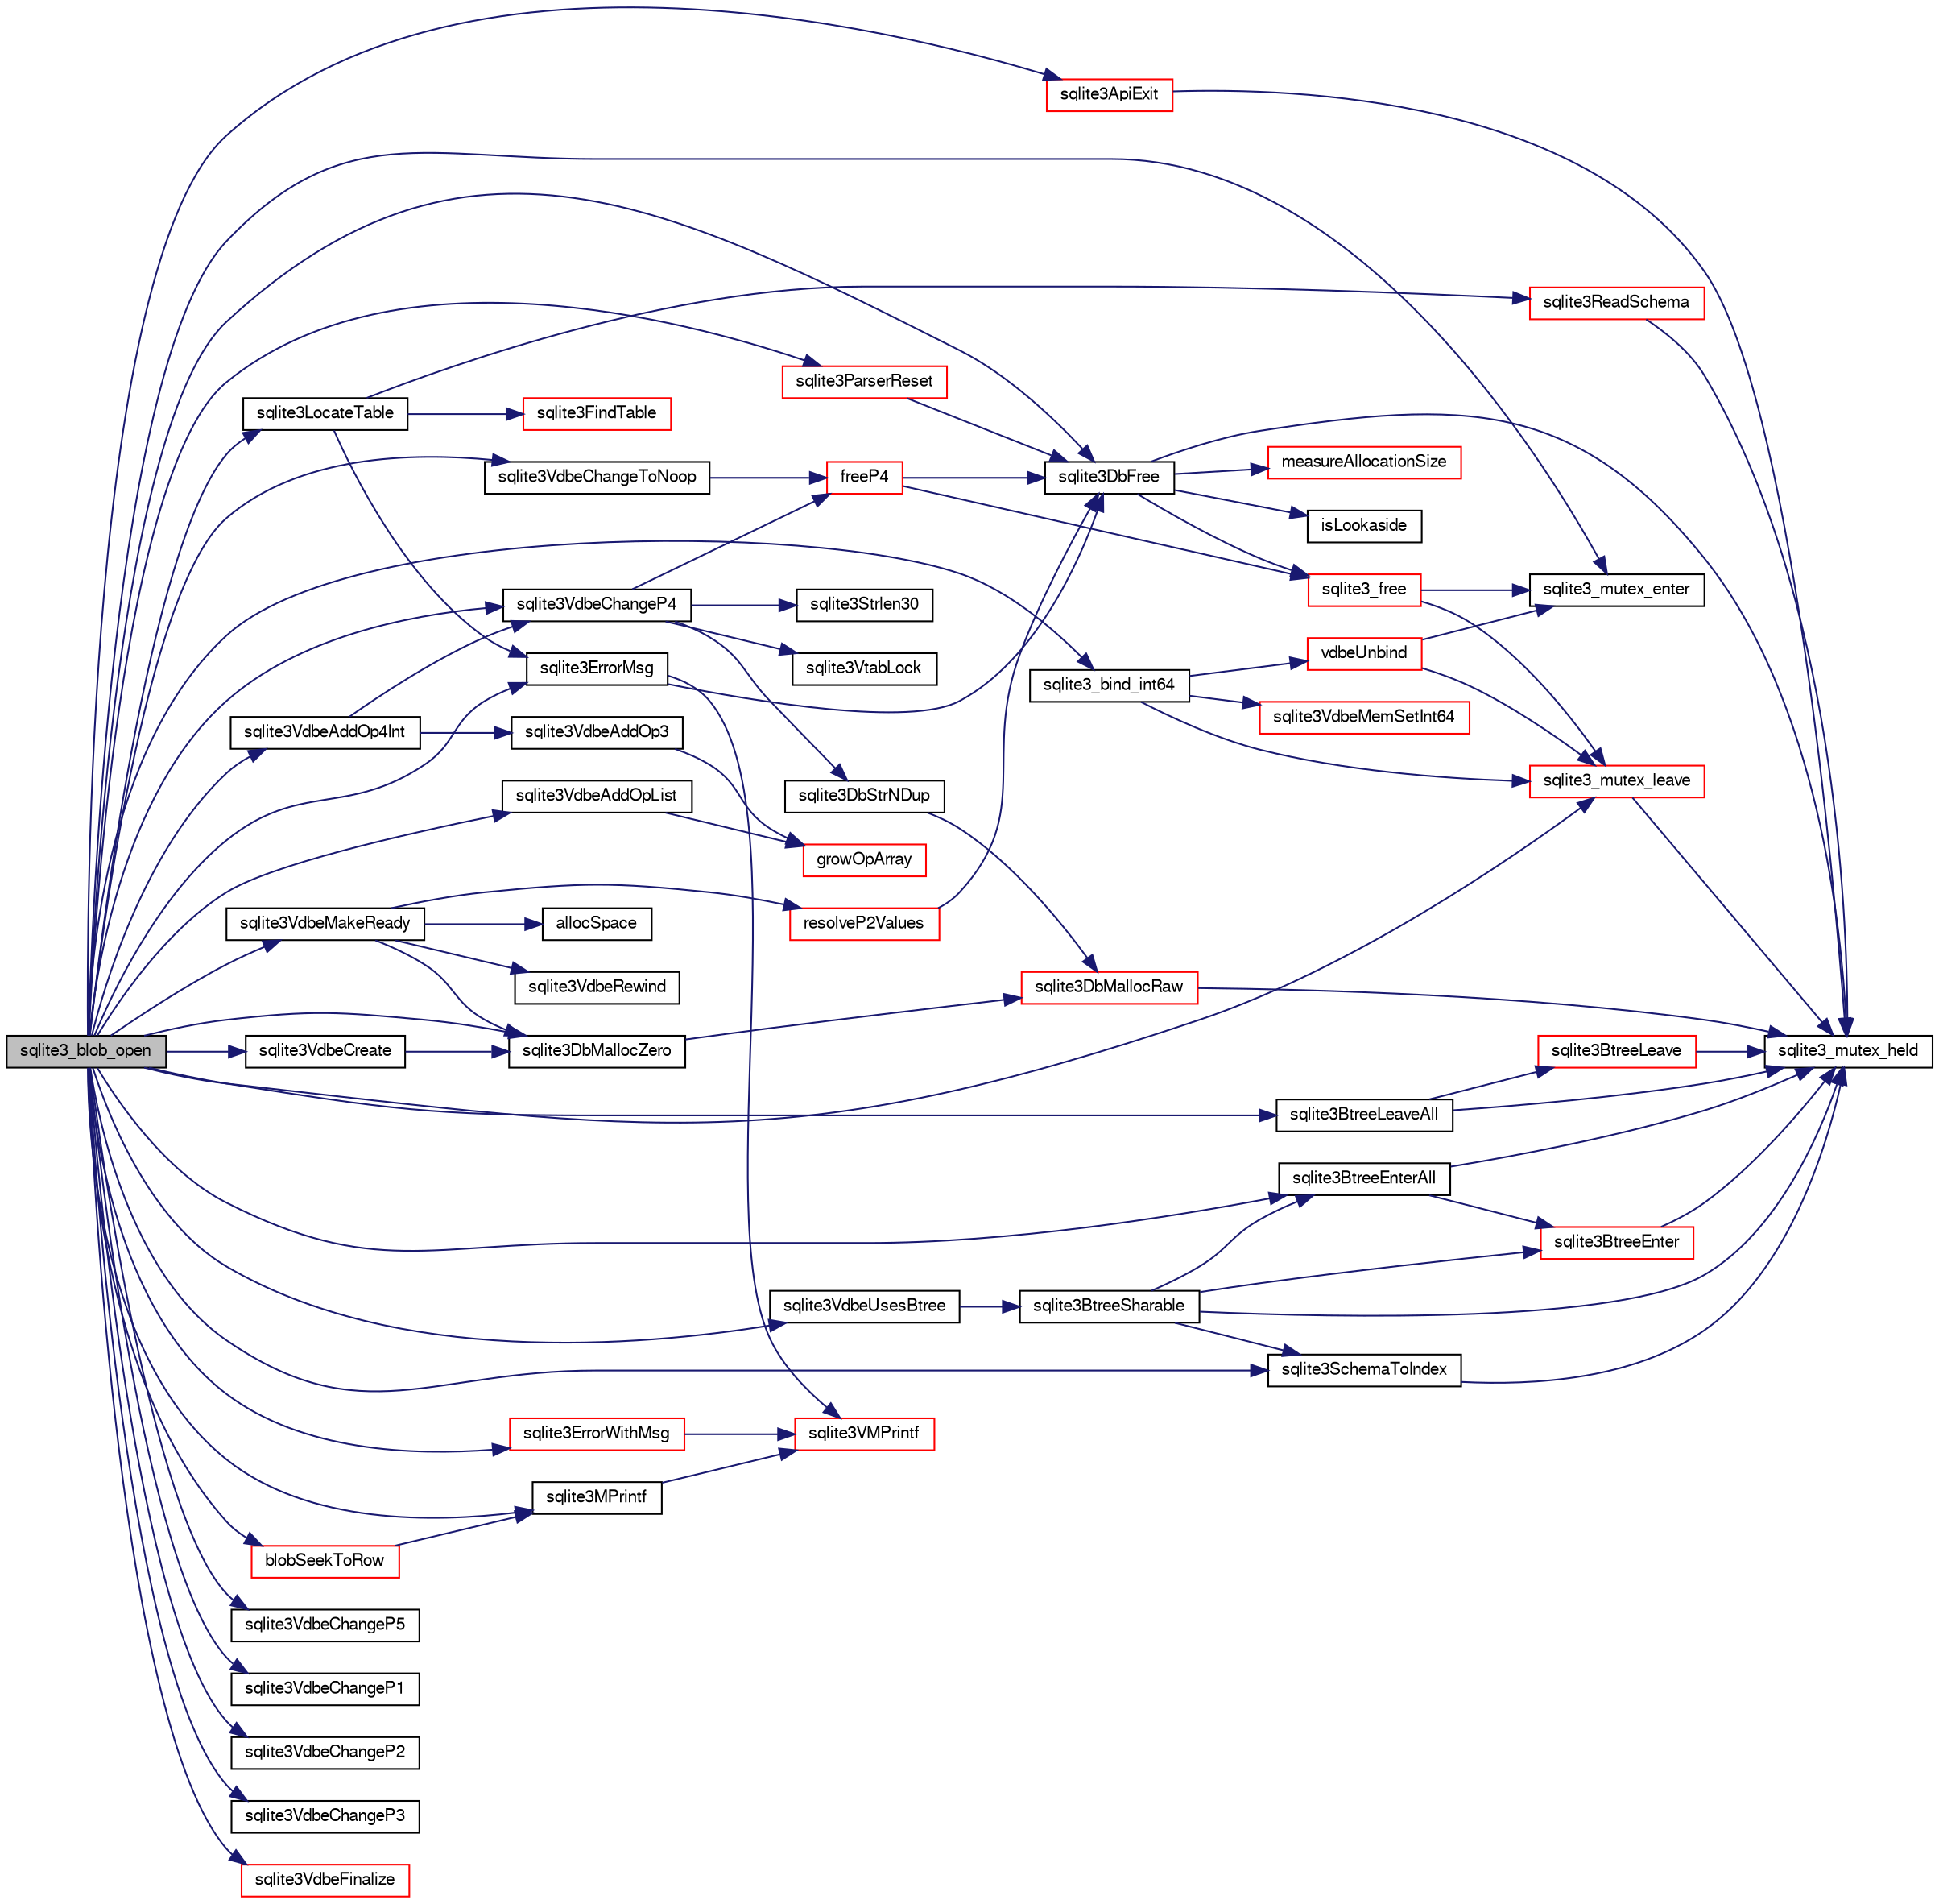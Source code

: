 digraph "sqlite3_blob_open"
{
  edge [fontname="FreeSans",fontsize="10",labelfontname="FreeSans",labelfontsize="10"];
  node [fontname="FreeSans",fontsize="10",shape=record];
  rankdir="LR";
  Node309851 [label="sqlite3_blob_open",height=0.2,width=0.4,color="black", fillcolor="grey75", style="filled", fontcolor="black"];
  Node309851 -> Node309852 [color="midnightblue",fontsize="10",style="solid",fontname="FreeSans"];
  Node309852 [label="sqlite3_mutex_enter",height=0.2,width=0.4,color="black", fillcolor="white", style="filled",URL="$sqlite3_8c.html#a1c12cde690bd89f104de5cbad12a6bf5"];
  Node309851 -> Node309853 [color="midnightblue",fontsize="10",style="solid",fontname="FreeSans"];
  Node309853 [label="sqlite3DbMallocZero",height=0.2,width=0.4,color="black", fillcolor="white", style="filled",URL="$sqlite3_8c.html#a49cfebac9d6067a03442c92af73f33e4"];
  Node309853 -> Node309854 [color="midnightblue",fontsize="10",style="solid",fontname="FreeSans"];
  Node309854 [label="sqlite3DbMallocRaw",height=0.2,width=0.4,color="red", fillcolor="white", style="filled",URL="$sqlite3_8c.html#abbe8be0cf7175e11ddc3e2218fad924e"];
  Node309854 -> Node309855 [color="midnightblue",fontsize="10",style="solid",fontname="FreeSans"];
  Node309855 [label="sqlite3_mutex_held",height=0.2,width=0.4,color="black", fillcolor="white", style="filled",URL="$sqlite3_8c.html#acf77da68932b6bc163c5e68547ecc3e7"];
  Node309851 -> Node309865 [color="midnightblue",fontsize="10",style="solid",fontname="FreeSans"];
  Node309865 [label="sqlite3DbFree",height=0.2,width=0.4,color="black", fillcolor="white", style="filled",URL="$sqlite3_8c.html#ac70ab821a6607b4a1b909582dc37a069"];
  Node309865 -> Node309855 [color="midnightblue",fontsize="10",style="solid",fontname="FreeSans"];
  Node309865 -> Node309866 [color="midnightblue",fontsize="10",style="solid",fontname="FreeSans"];
  Node309866 [label="measureAllocationSize",height=0.2,width=0.4,color="red", fillcolor="white", style="filled",URL="$sqlite3_8c.html#a45731e644a22fdb756e2b6337224217a"];
  Node309865 -> Node309868 [color="midnightblue",fontsize="10",style="solid",fontname="FreeSans"];
  Node309868 [label="isLookaside",height=0.2,width=0.4,color="black", fillcolor="white", style="filled",URL="$sqlite3_8c.html#a770fa05ff9717b75e16f4d968a77b897"];
  Node309865 -> Node309869 [color="midnightblue",fontsize="10",style="solid",fontname="FreeSans"];
  Node309869 [label="sqlite3_free",height=0.2,width=0.4,color="red", fillcolor="white", style="filled",URL="$sqlite3_8c.html#a6552349e36a8a691af5487999ab09519"];
  Node309869 -> Node309852 [color="midnightblue",fontsize="10",style="solid",fontname="FreeSans"];
  Node309869 -> Node309861 [color="midnightblue",fontsize="10",style="solid",fontname="FreeSans"];
  Node309861 [label="sqlite3_mutex_leave",height=0.2,width=0.4,color="red", fillcolor="white", style="filled",URL="$sqlite3_8c.html#a5838d235601dbd3c1fa993555c6bcc93"];
  Node309861 -> Node309855 [color="midnightblue",fontsize="10",style="solid",fontname="FreeSans"];
  Node309851 -> Node309870 [color="midnightblue",fontsize="10",style="solid",fontname="FreeSans"];
  Node309870 [label="sqlite3BtreeEnterAll",height=0.2,width=0.4,color="black", fillcolor="white", style="filled",URL="$sqlite3_8c.html#a7e8c5e623a61d322d3622c3e6202d735"];
  Node309870 -> Node309855 [color="midnightblue",fontsize="10",style="solid",fontname="FreeSans"];
  Node309870 -> Node309871 [color="midnightblue",fontsize="10",style="solid",fontname="FreeSans"];
  Node309871 [label="sqlite3BtreeEnter",height=0.2,width=0.4,color="red", fillcolor="white", style="filled",URL="$sqlite3_8c.html#afa05d700ca373993fe6b0525b867feff"];
  Node309871 -> Node309855 [color="midnightblue",fontsize="10",style="solid",fontname="FreeSans"];
  Node309851 -> Node309876 [color="midnightblue",fontsize="10",style="solid",fontname="FreeSans"];
  Node309876 [label="sqlite3LocateTable",height=0.2,width=0.4,color="black", fillcolor="white", style="filled",URL="$sqlite3_8c.html#adfeea5b18971250d4ff7f5a44e134d75"];
  Node309876 -> Node309877 [color="midnightblue",fontsize="10",style="solid",fontname="FreeSans"];
  Node309877 [label="sqlite3ReadSchema",height=0.2,width=0.4,color="red", fillcolor="white", style="filled",URL="$sqlite3_8c.html#ac41a97f30334f7d35b2b5713097eca90"];
  Node309877 -> Node309855 [color="midnightblue",fontsize="10",style="solid",fontname="FreeSans"];
  Node309876 -> Node310190 [color="midnightblue",fontsize="10",style="solid",fontname="FreeSans"];
  Node310190 [label="sqlite3FindTable",height=0.2,width=0.4,color="red", fillcolor="white", style="filled",URL="$sqlite3_8c.html#afa51dbee6173bf3a8a3df76b07cea789"];
  Node309876 -> Node310168 [color="midnightblue",fontsize="10",style="solid",fontname="FreeSans"];
  Node310168 [label="sqlite3ErrorMsg",height=0.2,width=0.4,color="black", fillcolor="white", style="filled",URL="$sqlite3_8c.html#aee2798e173651adae0f9c85469f3457d"];
  Node310168 -> Node309883 [color="midnightblue",fontsize="10",style="solid",fontname="FreeSans"];
  Node309883 [label="sqlite3VMPrintf",height=0.2,width=0.4,color="red", fillcolor="white", style="filled",URL="$sqlite3_8c.html#a05535d0982ef06fbc2ee8195ebbae689"];
  Node310168 -> Node309865 [color="midnightblue",fontsize="10",style="solid",fontname="FreeSans"];
  Node309851 -> Node310168 [color="midnightblue",fontsize="10",style="solid",fontname="FreeSans"];
  Node309851 -> Node310417 [color="midnightblue",fontsize="10",style="solid",fontname="FreeSans"];
  Node310417 [label="sqlite3BtreeLeaveAll",height=0.2,width=0.4,color="black", fillcolor="white", style="filled",URL="$sqlite3_8c.html#a282e5f429eee8e0aebc7d18068ebccd2"];
  Node310417 -> Node309855 [color="midnightblue",fontsize="10",style="solid",fontname="FreeSans"];
  Node310417 -> Node310159 [color="midnightblue",fontsize="10",style="solid",fontname="FreeSans"];
  Node310159 [label="sqlite3BtreeLeave",height=0.2,width=0.4,color="red", fillcolor="white", style="filled",URL="$sqlite3_8c.html#a460e4f89d1aeef4b4d334cfe8165da89"];
  Node310159 -> Node309855 [color="midnightblue",fontsize="10",style="solid",fontname="FreeSans"];
  Node309851 -> Node310129 [color="midnightblue",fontsize="10",style="solid",fontname="FreeSans"];
  Node310129 [label="sqlite3MPrintf",height=0.2,width=0.4,color="black", fillcolor="white", style="filled",URL="$sqlite3_8c.html#a208ef0df84e9778778804a19af03efea"];
  Node310129 -> Node309883 [color="midnightblue",fontsize="10",style="solid",fontname="FreeSans"];
  Node309851 -> Node310811 [color="midnightblue",fontsize="10",style="solid",fontname="FreeSans"];
  Node310811 [label="sqlite3VdbeCreate",height=0.2,width=0.4,color="black", fillcolor="white", style="filled",URL="$sqlite3_8c.html#a7778fbbc1a7b677f680ce0afc44a88e2"];
  Node310811 -> Node309853 [color="midnightblue",fontsize="10",style="solid",fontname="FreeSans"];
  Node309851 -> Node310779 [color="midnightblue",fontsize="10",style="solid",fontname="FreeSans"];
  Node310779 [label="sqlite3SchemaToIndex",height=0.2,width=0.4,color="black", fillcolor="white", style="filled",URL="$sqlite3_8c.html#ad9ef77a42022f1f8c8ab71b5761f5134"];
  Node310779 -> Node309855 [color="midnightblue",fontsize="10",style="solid",fontname="FreeSans"];
  Node309851 -> Node310812 [color="midnightblue",fontsize="10",style="solid",fontname="FreeSans"];
  Node310812 [label="sqlite3VdbeAddOp4Int",height=0.2,width=0.4,color="black", fillcolor="white", style="filled",URL="$sqlite3_8c.html#afff63410071bb7015a6392d8a7704b43"];
  Node310812 -> Node310813 [color="midnightblue",fontsize="10",style="solid",fontname="FreeSans"];
  Node310813 [label="sqlite3VdbeAddOp3",height=0.2,width=0.4,color="black", fillcolor="white", style="filled",URL="$sqlite3_8c.html#a29b4560b019211a73e1478cec7468345"];
  Node310813 -> Node310814 [color="midnightblue",fontsize="10",style="solid",fontname="FreeSans"];
  Node310814 [label="growOpArray",height=0.2,width=0.4,color="red", fillcolor="white", style="filled",URL="$sqlite3_8c.html#adb00b9ead01ffe0d757d5a6d0853ada5"];
  Node310812 -> Node310815 [color="midnightblue",fontsize="10",style="solid",fontname="FreeSans"];
  Node310815 [label="sqlite3VdbeChangeP4",height=0.2,width=0.4,color="black", fillcolor="white", style="filled",URL="$sqlite3_8c.html#add0d891a062d044a0c7e6fc072702830"];
  Node310815 -> Node310701 [color="midnightblue",fontsize="10",style="solid",fontname="FreeSans"];
  Node310701 [label="freeP4",height=0.2,width=0.4,color="red", fillcolor="white", style="filled",URL="$sqlite3_8c.html#aa1ec8debef2a9be5fe36a3082fd3e0f9"];
  Node310701 -> Node309865 [color="midnightblue",fontsize="10",style="solid",fontname="FreeSans"];
  Node310701 -> Node309869 [color="midnightblue",fontsize="10",style="solid",fontname="FreeSans"];
  Node310815 -> Node310776 [color="midnightblue",fontsize="10",style="solid",fontname="FreeSans"];
  Node310776 [label="sqlite3VtabLock",height=0.2,width=0.4,color="black", fillcolor="white", style="filled",URL="$sqlite3_8c.html#aa2b6bcc2ba2b313da4b72e6b0d83dea6"];
  Node310815 -> Node309954 [color="midnightblue",fontsize="10",style="solid",fontname="FreeSans"];
  Node309954 [label="sqlite3Strlen30",height=0.2,width=0.4,color="black", fillcolor="white", style="filled",URL="$sqlite3_8c.html#a3dcd80ba41f1a308193dee74857b62a7"];
  Node310815 -> Node310132 [color="midnightblue",fontsize="10",style="solid",fontname="FreeSans"];
  Node310132 [label="sqlite3DbStrNDup",height=0.2,width=0.4,color="black", fillcolor="white", style="filled",URL="$sqlite3_8c.html#a48e8c757f70cba60fe83ce00ad8de713"];
  Node310132 -> Node309854 [color="midnightblue",fontsize="10",style="solid",fontname="FreeSans"];
  Node309851 -> Node310816 [color="midnightblue",fontsize="10",style="solid",fontname="FreeSans"];
  Node310816 [label="sqlite3VdbeChangeP5",height=0.2,width=0.4,color="black", fillcolor="white", style="filled",URL="$sqlite3_8c.html#a4dde2e4087eda945511b05d667050740"];
  Node309851 -> Node310817 [color="midnightblue",fontsize="10",style="solid",fontname="FreeSans"];
  Node310817 [label="sqlite3VdbeAddOpList",height=0.2,width=0.4,color="black", fillcolor="white", style="filled",URL="$sqlite3_8c.html#a6572b593ee8074a2c1fb01cf317a3fa8"];
  Node310817 -> Node310814 [color="midnightblue",fontsize="10",style="solid",fontname="FreeSans"];
  Node309851 -> Node310818 [color="midnightblue",fontsize="10",style="solid",fontname="FreeSans"];
  Node310818 [label="sqlite3VdbeUsesBtree",height=0.2,width=0.4,color="black", fillcolor="white", style="filled",URL="$sqlite3_8c.html#a95cb3cf0008fee0974865f32442950af"];
  Node310818 -> Node310819 [color="midnightblue",fontsize="10",style="solid",fontname="FreeSans"];
  Node310819 [label="sqlite3BtreeSharable",height=0.2,width=0.4,color="black", fillcolor="white", style="filled",URL="$sqlite3_8c.html#a5b815bbd21dfdfd027b08cf35afa94f6"];
  Node310819 -> Node309855 [color="midnightblue",fontsize="10",style="solid",fontname="FreeSans"];
  Node310819 -> Node310779 [color="midnightblue",fontsize="10",style="solid",fontname="FreeSans"];
  Node310819 -> Node309871 [color="midnightblue",fontsize="10",style="solid",fontname="FreeSans"];
  Node310819 -> Node309870 [color="midnightblue",fontsize="10",style="solid",fontname="FreeSans"];
  Node309851 -> Node310820 [color="midnightblue",fontsize="10",style="solid",fontname="FreeSans"];
  Node310820 [label="sqlite3VdbeChangeToNoop",height=0.2,width=0.4,color="black", fillcolor="white", style="filled",URL="$sqlite3_8c.html#a807e82d6627750b2fa4685812da68a9d"];
  Node310820 -> Node310701 [color="midnightblue",fontsize="10",style="solid",fontname="FreeSans"];
  Node309851 -> Node310821 [color="midnightblue",fontsize="10",style="solid",fontname="FreeSans"];
  Node310821 [label="sqlite3VdbeChangeP1",height=0.2,width=0.4,color="black", fillcolor="white", style="filled",URL="$sqlite3_8c.html#a75c6f1cbcef9767377d8d68c29bbccfb"];
  Node309851 -> Node310822 [color="midnightblue",fontsize="10",style="solid",fontname="FreeSans"];
  Node310822 [label="sqlite3VdbeChangeP2",height=0.2,width=0.4,color="black", fillcolor="white", style="filled",URL="$sqlite3_8c.html#aaf43838cdd2fd0e5e834e2ef214ab26c"];
  Node309851 -> Node310823 [color="midnightblue",fontsize="10",style="solid",fontname="FreeSans"];
  Node310823 [label="sqlite3VdbeChangeP3",height=0.2,width=0.4,color="black", fillcolor="white", style="filled",URL="$sqlite3_8c.html#a1f16b587957a9ed7564597e58e81a9e9"];
  Node309851 -> Node310815 [color="midnightblue",fontsize="10",style="solid",fontname="FreeSans"];
  Node309851 -> Node310824 [color="midnightblue",fontsize="10",style="solid",fontname="FreeSans"];
  Node310824 [label="sqlite3VdbeMakeReady",height=0.2,width=0.4,color="black", fillcolor="white", style="filled",URL="$sqlite3_8c.html#a04b3e310d0717c70e36c56429eda8368"];
  Node310824 -> Node310825 [color="midnightblue",fontsize="10",style="solid",fontname="FreeSans"];
  Node310825 [label="resolveP2Values",height=0.2,width=0.4,color="red", fillcolor="white", style="filled",URL="$sqlite3_8c.html#a9aa9c7da468f7325e427e599812b92ab"];
  Node310825 -> Node309865 [color="midnightblue",fontsize="10",style="solid",fontname="FreeSans"];
  Node310824 -> Node310826 [color="midnightblue",fontsize="10",style="solid",fontname="FreeSans"];
  Node310826 [label="allocSpace",height=0.2,width=0.4,color="black", fillcolor="white", style="filled",URL="$sqlite3_8c.html#a1baf14156de470f47e999322a25c4f13"];
  Node310824 -> Node309853 [color="midnightblue",fontsize="10",style="solid",fontname="FreeSans"];
  Node310824 -> Node310496 [color="midnightblue",fontsize="10",style="solid",fontname="FreeSans"];
  Node310496 [label="sqlite3VdbeRewind",height=0.2,width=0.4,color="black", fillcolor="white", style="filled",URL="$sqlite3_8c.html#ac2109d6ef272c796bd8881a430bc1052"];
  Node309851 -> Node310827 [color="midnightblue",fontsize="10",style="solid",fontname="FreeSans"];
  Node310827 [label="sqlite3_bind_int64",height=0.2,width=0.4,color="black", fillcolor="white", style="filled",URL="$sqlite3_8c.html#af77e2729923f2621852202e1c23788c6"];
  Node310827 -> Node310828 [color="midnightblue",fontsize="10",style="solid",fontname="FreeSans"];
  Node310828 [label="vdbeUnbind",height=0.2,width=0.4,color="red", fillcolor="white", style="filled",URL="$sqlite3_8c.html#ae3ca3d8a878660305a0efd0c73c9f064"];
  Node310828 -> Node309852 [color="midnightblue",fontsize="10",style="solid",fontname="FreeSans"];
  Node310828 -> Node309861 [color="midnightblue",fontsize="10",style="solid",fontname="FreeSans"];
  Node310827 -> Node310008 [color="midnightblue",fontsize="10",style="solid",fontname="FreeSans"];
  Node310008 [label="sqlite3VdbeMemSetInt64",height=0.2,width=0.4,color="red", fillcolor="white", style="filled",URL="$sqlite3_8c.html#a57c5843cac8f6180ee994267a23f86a3"];
  Node310827 -> Node309861 [color="midnightblue",fontsize="10",style="solid",fontname="FreeSans"];
  Node309851 -> Node310829 [color="midnightblue",fontsize="10",style="solid",fontname="FreeSans"];
  Node310829 [label="blobSeekToRow",height=0.2,width=0.4,color="red", fillcolor="white", style="filled",URL="$sqlite3_8c.html#afff57e13332b98c8a44a7cebe38962ab"];
  Node310829 -> Node310129 [color="midnightblue",fontsize="10",style="solid",fontname="FreeSans"];
  Node309851 -> Node310697 [color="midnightblue",fontsize="10",style="solid",fontname="FreeSans"];
  Node310697 [label="sqlite3VdbeFinalize",height=0.2,width=0.4,color="red", fillcolor="white", style="filled",URL="$sqlite3_8c.html#af81e0c8d03b71610d3a826469f67bbd4"];
  Node309851 -> Node310160 [color="midnightblue",fontsize="10",style="solid",fontname="FreeSans"];
  Node310160 [label="sqlite3ErrorWithMsg",height=0.2,width=0.4,color="red", fillcolor="white", style="filled",URL="$sqlite3_8c.html#a11feb4cd8e77d59df266587cfe1b2641"];
  Node310160 -> Node309883 [color="midnightblue",fontsize="10",style="solid",fontname="FreeSans"];
  Node309851 -> Node310809 [color="midnightblue",fontsize="10",style="solid",fontname="FreeSans"];
  Node310809 [label="sqlite3ParserReset",height=0.2,width=0.4,color="red", fillcolor="white", style="filled",URL="$sqlite3_8c.html#ae5c69f1aa716b5dc4b54dbf6642c1071"];
  Node310809 -> Node309865 [color="midnightblue",fontsize="10",style="solid",fontname="FreeSans"];
  Node309851 -> Node310080 [color="midnightblue",fontsize="10",style="solid",fontname="FreeSans"];
  Node310080 [label="sqlite3ApiExit",height=0.2,width=0.4,color="red", fillcolor="white", style="filled",URL="$sqlite3_8c.html#ae5a967ec6172298db98b6090bbd1dd9b"];
  Node310080 -> Node309855 [color="midnightblue",fontsize="10",style="solid",fontname="FreeSans"];
  Node309851 -> Node309861 [color="midnightblue",fontsize="10",style="solid",fontname="FreeSans"];
}
